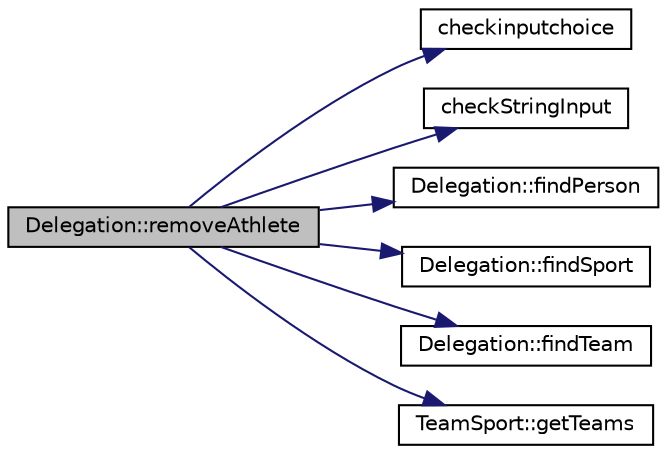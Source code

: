 digraph "Delegation::removeAthlete"
{
 // LATEX_PDF_SIZE
  edge [fontname="Helvetica",fontsize="10",labelfontname="Helvetica",labelfontsize="10"];
  node [fontname="Helvetica",fontsize="10",shape=record];
  rankdir="LR";
  Node1 [label="Delegation::removeAthlete",height=0.2,width=0.4,color="black", fillcolor="grey75", style="filled", fontcolor="black",tooltip=" "];
  Node1 -> Node2 [color="midnightblue",fontsize="10",style="solid",fontname="Helvetica"];
  Node2 [label="checkinputchoice",height=0.2,width=0.4,color="black", fillcolor="white", style="filled",URL="$_menus_8cpp.html#a9a825f830de2a8df955bbffae0852fd8",tooltip=" "];
  Node1 -> Node3 [color="midnightblue",fontsize="10",style="solid",fontname="Helvetica"];
  Node3 [label="checkStringInput",height=0.2,width=0.4,color="black", fillcolor="white", style="filled",URL="$auxiliar_8cpp.html#a38b12b0ae17b209757adabb8c944f98b",tooltip=" "];
  Node1 -> Node4 [color="midnightblue",fontsize="10",style="solid",fontname="Helvetica"];
  Node4 [label="Delegation::findPerson",height=0.2,width=0.4,color="black", fillcolor="white", style="filled",URL="$class_delegation.html#adb1130e6391f4b4fc82fac73df5f606a",tooltip=" "];
  Node1 -> Node5 [color="midnightblue",fontsize="10",style="solid",fontname="Helvetica"];
  Node5 [label="Delegation::findSport",height=0.2,width=0.4,color="black", fillcolor="white", style="filled",URL="$class_delegation.html#a45c3a1ab048fcacc56a04d3cbee25b20",tooltip=" "];
  Node1 -> Node6 [color="midnightblue",fontsize="10",style="solid",fontname="Helvetica"];
  Node6 [label="Delegation::findTeam",height=0.2,width=0.4,color="black", fillcolor="white", style="filled",URL="$class_delegation.html#a6f8558393fbde463652f5c009047b4cf",tooltip=" "];
  Node1 -> Node7 [color="midnightblue",fontsize="10",style="solid",fontname="Helvetica"];
  Node7 [label="TeamSport::getTeams",height=0.2,width=0.4,color="black", fillcolor="white", style="filled",URL="$class_team_sport.html#a3848167bd1cae6608eabddd47226855a",tooltip=" "];
}
